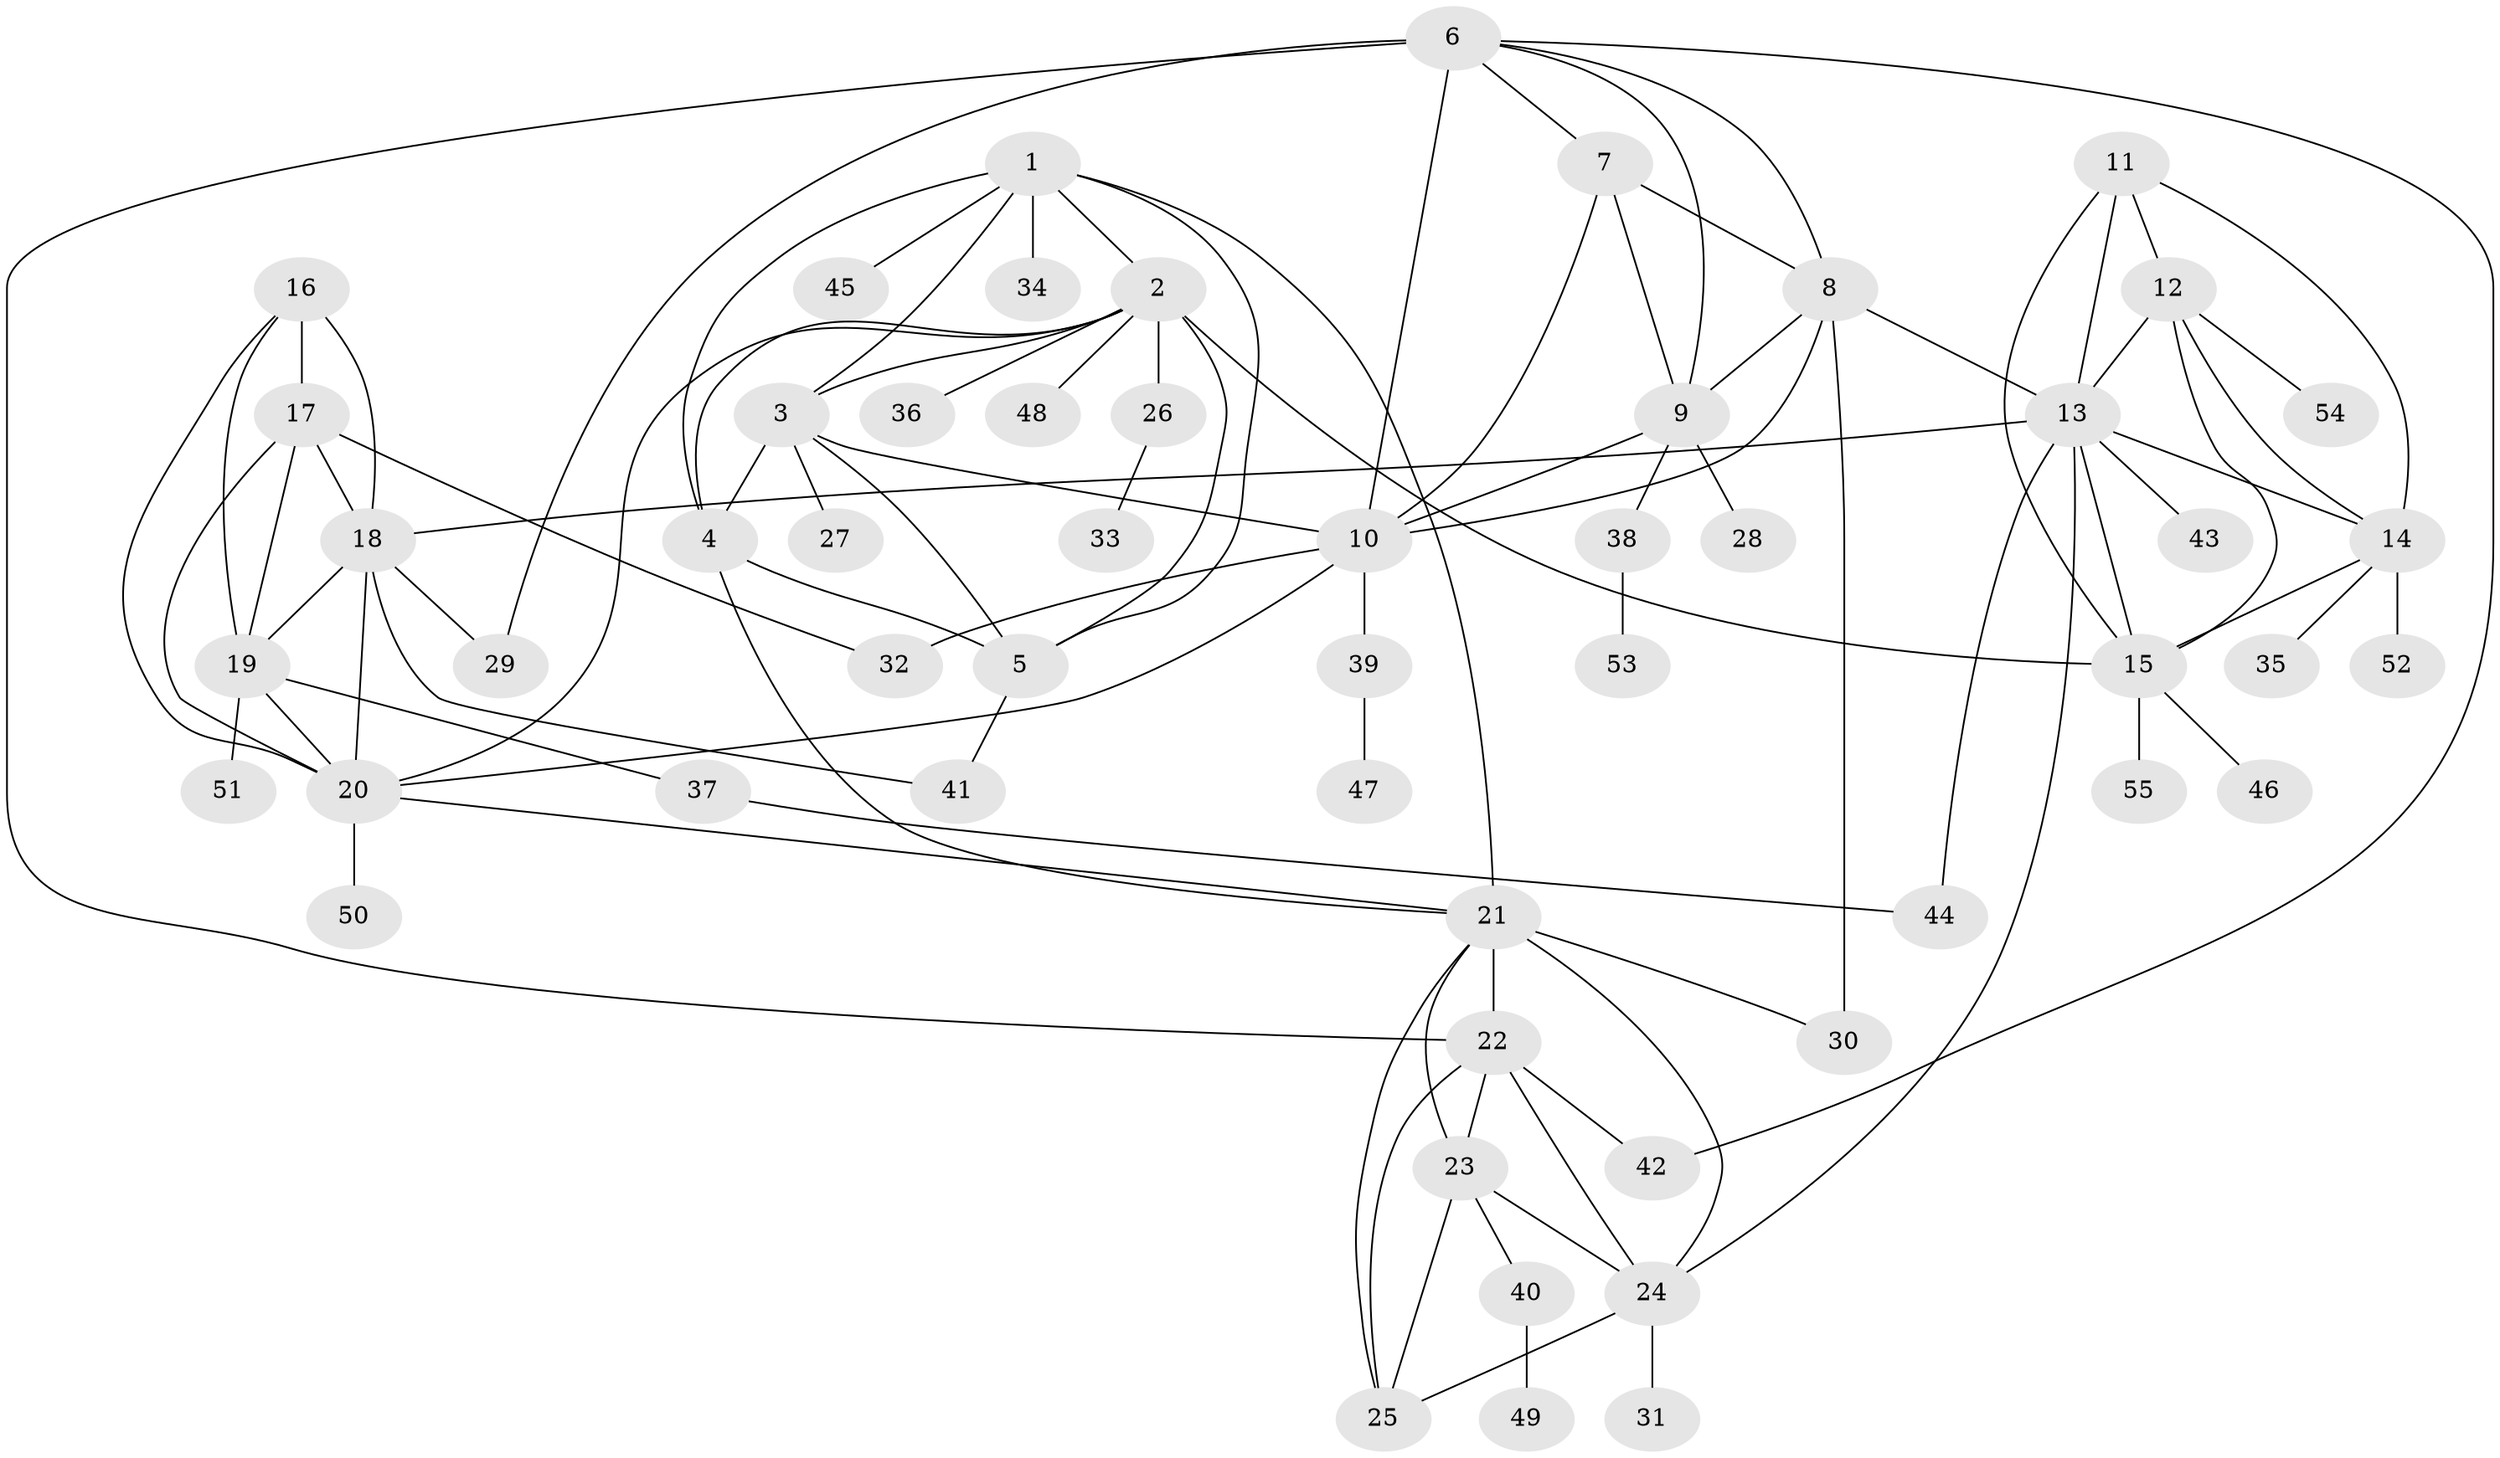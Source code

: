// original degree distribution, {8: 0.046296296296296294, 13: 0.009259259259259259, 7: 0.046296296296296294, 6: 0.037037037037037035, 10: 0.018518518518518517, 5: 0.027777777777777776, 9: 0.037037037037037035, 4: 0.027777777777777776, 2: 0.14814814814814814, 1: 0.5648148148148148, 3: 0.037037037037037035}
// Generated by graph-tools (version 1.1) at 2025/37/03/09/25 02:37:27]
// undirected, 55 vertices, 97 edges
graph export_dot {
graph [start="1"]
  node [color=gray90,style=filled];
  1;
  2;
  3;
  4;
  5;
  6;
  7;
  8;
  9;
  10;
  11;
  12;
  13;
  14;
  15;
  16;
  17;
  18;
  19;
  20;
  21;
  22;
  23;
  24;
  25;
  26;
  27;
  28;
  29;
  30;
  31;
  32;
  33;
  34;
  35;
  36;
  37;
  38;
  39;
  40;
  41;
  42;
  43;
  44;
  45;
  46;
  47;
  48;
  49;
  50;
  51;
  52;
  53;
  54;
  55;
  1 -- 2 [weight=1.0];
  1 -- 3 [weight=1.0];
  1 -- 4 [weight=1.0];
  1 -- 5 [weight=1.0];
  1 -- 21 [weight=1.0];
  1 -- 34 [weight=1.0];
  1 -- 45 [weight=1.0];
  2 -- 3 [weight=1.0];
  2 -- 4 [weight=1.0];
  2 -- 5 [weight=1.0];
  2 -- 15 [weight=1.0];
  2 -- 20 [weight=1.0];
  2 -- 26 [weight=4.0];
  2 -- 36 [weight=1.0];
  2 -- 48 [weight=1.0];
  3 -- 4 [weight=1.0];
  3 -- 5 [weight=1.0];
  3 -- 10 [weight=1.0];
  3 -- 27 [weight=1.0];
  4 -- 5 [weight=1.0];
  4 -- 21 [weight=1.0];
  5 -- 41 [weight=1.0];
  6 -- 7 [weight=1.0];
  6 -- 8 [weight=1.0];
  6 -- 9 [weight=1.0];
  6 -- 10 [weight=3.0];
  6 -- 22 [weight=1.0];
  6 -- 29 [weight=1.0];
  6 -- 42 [weight=1.0];
  7 -- 8 [weight=1.0];
  7 -- 9 [weight=1.0];
  7 -- 10 [weight=1.0];
  8 -- 9 [weight=1.0];
  8 -- 10 [weight=1.0];
  8 -- 13 [weight=1.0];
  8 -- 30 [weight=3.0];
  9 -- 10 [weight=1.0];
  9 -- 28 [weight=2.0];
  9 -- 38 [weight=1.0];
  10 -- 20 [weight=1.0];
  10 -- 32 [weight=1.0];
  10 -- 39 [weight=1.0];
  11 -- 12 [weight=1.0];
  11 -- 13 [weight=1.0];
  11 -- 14 [weight=1.0];
  11 -- 15 [weight=1.0];
  12 -- 13 [weight=1.0];
  12 -- 14 [weight=1.0];
  12 -- 15 [weight=1.0];
  12 -- 54 [weight=1.0];
  13 -- 14 [weight=1.0];
  13 -- 15 [weight=1.0];
  13 -- 18 [weight=1.0];
  13 -- 24 [weight=1.0];
  13 -- 43 [weight=1.0];
  13 -- 44 [weight=1.0];
  14 -- 15 [weight=1.0];
  14 -- 35 [weight=1.0];
  14 -- 52 [weight=1.0];
  15 -- 46 [weight=1.0];
  15 -- 55 [weight=1.0];
  16 -- 17 [weight=4.0];
  16 -- 18 [weight=1.0];
  16 -- 19 [weight=1.0];
  16 -- 20 [weight=1.0];
  17 -- 18 [weight=1.0];
  17 -- 19 [weight=1.0];
  17 -- 20 [weight=1.0];
  17 -- 32 [weight=1.0];
  18 -- 19 [weight=1.0];
  18 -- 20 [weight=1.0];
  18 -- 29 [weight=1.0];
  18 -- 41 [weight=1.0];
  19 -- 20 [weight=1.0];
  19 -- 37 [weight=1.0];
  19 -- 51 [weight=1.0];
  20 -- 21 [weight=1.0];
  20 -- 50 [weight=1.0];
  21 -- 22 [weight=3.0];
  21 -- 23 [weight=1.0];
  21 -- 24 [weight=1.0];
  21 -- 25 [weight=1.0];
  21 -- 30 [weight=1.0];
  22 -- 23 [weight=1.0];
  22 -- 24 [weight=1.0];
  22 -- 25 [weight=1.0];
  22 -- 42 [weight=1.0];
  23 -- 24 [weight=1.0];
  23 -- 25 [weight=1.0];
  23 -- 40 [weight=1.0];
  24 -- 25 [weight=1.0];
  24 -- 31 [weight=2.0];
  26 -- 33 [weight=1.0];
  37 -- 44 [weight=2.0];
  38 -- 53 [weight=1.0];
  39 -- 47 [weight=1.0];
  40 -- 49 [weight=2.0];
}
